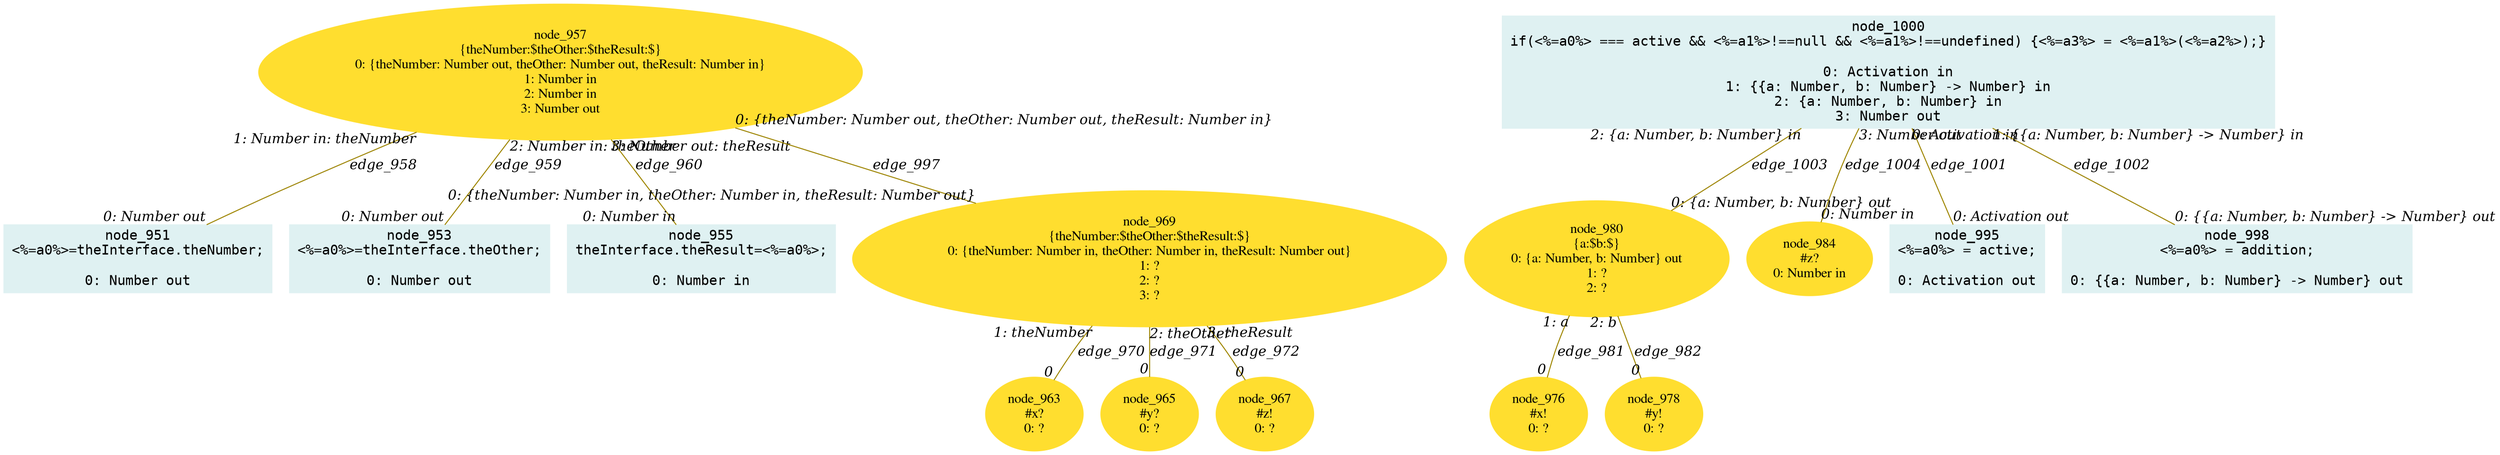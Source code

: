 digraph g{node_951 [shape="box", style="filled", color="#dff1f2", fontname="Courier", label="node_951
<%=a0%>=theInterface.theNumber;

0: Number out" ]
node_953 [shape="box", style="filled", color="#dff1f2", fontname="Courier", label="node_953
<%=a0%>=theInterface.theOther;

0: Number out" ]
node_955 [shape="box", style="filled", color="#dff1f2", fontname="Courier", label="node_955
theInterface.theResult=<%=a0%>;

0: Number in" ]
node_957 [shape="ellipse", style="filled", color="#ffde2f", fontname="Times", label="node_957
{theNumber:$theOther:$theResult:$}
0: {theNumber: Number out, theOther: Number out, theResult: Number in}
1: Number in
2: Number in
3: Number out" ]
node_963 [shape="ellipse", style="filled", color="#ffde2f", fontname="Times", label="node_963
#x?
0: ?" ]
node_965 [shape="ellipse", style="filled", color="#ffde2f", fontname="Times", label="node_965
#y?
0: ?" ]
node_967 [shape="ellipse", style="filled", color="#ffde2f", fontname="Times", label="node_967
#z!
0: ?" ]
node_969 [shape="ellipse", style="filled", color="#ffde2f", fontname="Times", label="node_969
{theNumber:$theOther:$theResult:$}
0: {theNumber: Number in, theOther: Number in, theResult: Number out}
1: ?
2: ?
3: ?" ]
node_976 [shape="ellipse", style="filled", color="#ffde2f", fontname="Times", label="node_976
#x!
0: ?" ]
node_978 [shape="ellipse", style="filled", color="#ffde2f", fontname="Times", label="node_978
#y!
0: ?" ]
node_980 [shape="ellipse", style="filled", color="#ffde2f", fontname="Times", label="node_980
{a:$b:$}
0: {a: Number, b: Number} out
1: ?
2: ?" ]
node_984 [shape="ellipse", style="filled", color="#ffde2f", fontname="Times", label="node_984
#z?
0: Number in" ]
node_995 [shape="box", style="filled", color="#dff1f2", fontname="Courier", label="node_995
<%=a0%> = active;

0: Activation out" ]
node_998 [shape="box", style="filled", color="#dff1f2", fontname="Courier", label="node_998
<%=a0%> = addition;

0: {{a: Number, b: Number} -> Number} out" ]
node_1000 [shape="box", style="filled", color="#dff1f2", fontname="Courier", label="node_1000
if(<%=a0%> === active && <%=a1%>!==null && <%=a1%>!==undefined) {<%=a3%> = <%=a1%>(<%=a2%>);}

0: Activation in
1: {{a: Number, b: Number} -> Number} in
2: {a: Number, b: Number} in
3: Number out" ]
node_957 -> node_951 [dir=none, arrowHead=none, fontname="Times-Italic", arrowsize=1, color="#9d8400", label="edge_958",  headlabel="0: Number out", taillabel="1: Number in: theNumber" ]
node_957 -> node_953 [dir=none, arrowHead=none, fontname="Times-Italic", arrowsize=1, color="#9d8400", label="edge_959",  headlabel="0: Number out", taillabel="2: Number in: theOther" ]
node_957 -> node_955 [dir=none, arrowHead=none, fontname="Times-Italic", arrowsize=1, color="#9d8400", label="edge_960",  headlabel="0: Number in", taillabel="3: Number out: theResult" ]
node_969 -> node_963 [dir=none, arrowHead=none, fontname="Times-Italic", arrowsize=1, color="#9d8400", label="edge_970",  headlabel="0", taillabel="1: theNumber" ]
node_969 -> node_965 [dir=none, arrowHead=none, fontname="Times-Italic", arrowsize=1, color="#9d8400", label="edge_971",  headlabel="0", taillabel="2: theOther" ]
node_969 -> node_967 [dir=none, arrowHead=none, fontname="Times-Italic", arrowsize=1, color="#9d8400", label="edge_972",  headlabel="0", taillabel="3: theResult" ]
node_980 -> node_976 [dir=none, arrowHead=none, fontname="Times-Italic", arrowsize=1, color="#9d8400", label="edge_981",  headlabel="0", taillabel="1: a" ]
node_980 -> node_978 [dir=none, arrowHead=none, fontname="Times-Italic", arrowsize=1, color="#9d8400", label="edge_982",  headlabel="0", taillabel="2: b" ]
node_957 -> node_969 [dir=none, arrowHead=none, fontname="Times-Italic", arrowsize=1, color="#9d8400", label="edge_997",  headlabel="0: {theNumber: Number in, theOther: Number in, theResult: Number out}", taillabel="0: {theNumber: Number out, theOther: Number out, theResult: Number in}" ]
node_1000 -> node_995 [dir=none, arrowHead=none, fontname="Times-Italic", arrowsize=1, color="#9d8400", label="edge_1001",  headlabel="0: Activation out", taillabel="0: Activation in" ]
node_1000 -> node_998 [dir=none, arrowHead=none, fontname="Times-Italic", arrowsize=1, color="#9d8400", label="edge_1002",  headlabel="0: {{a: Number, b: Number} -> Number} out", taillabel="1: {{a: Number, b: Number} -> Number} in" ]
node_1000 -> node_980 [dir=none, arrowHead=none, fontname="Times-Italic", arrowsize=1, color="#9d8400", label="edge_1003",  headlabel="0: {a: Number, b: Number} out", taillabel="2: {a: Number, b: Number} in" ]
node_1000 -> node_984 [dir=none, arrowHead=none, fontname="Times-Italic", arrowsize=1, color="#9d8400", label="edge_1004",  headlabel="0: Number in", taillabel="3: Number out" ]
}